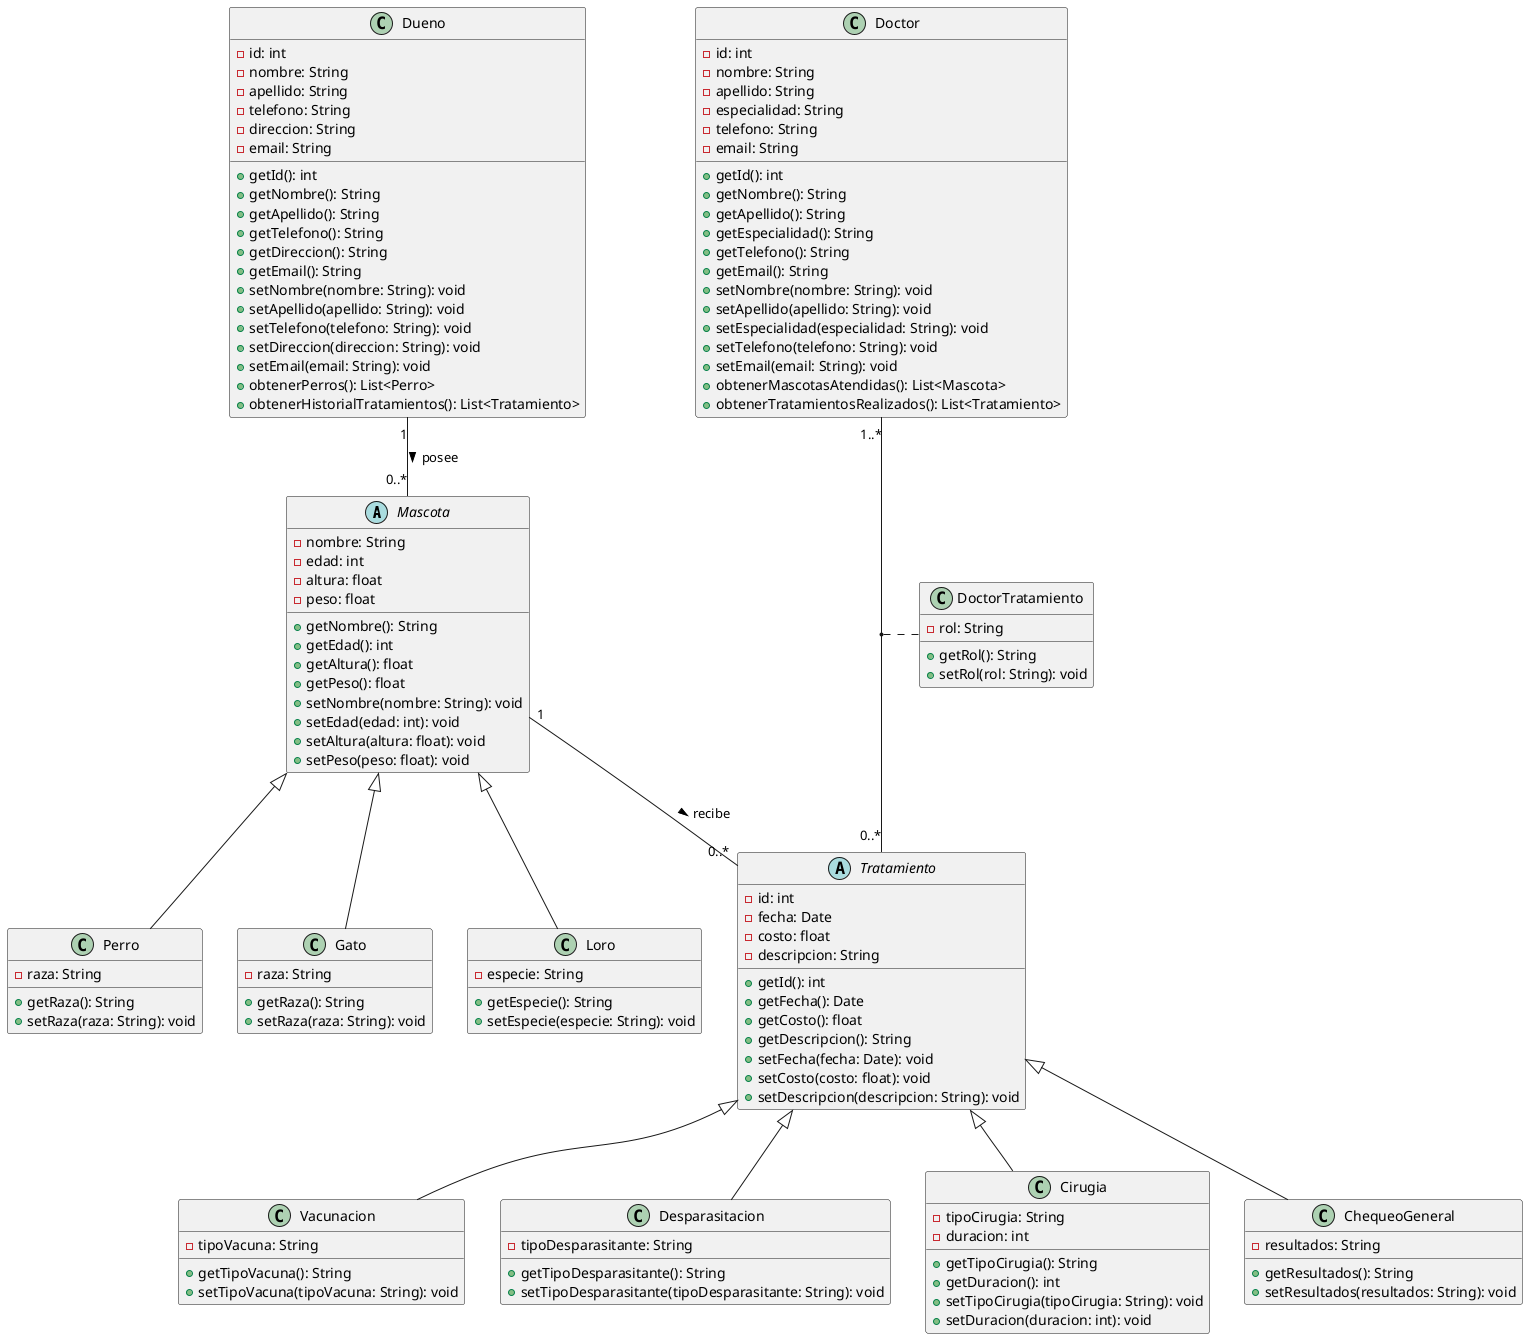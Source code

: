 
@startuml Pet Health System

' Definición de clases principales
abstract class Mascota {
  -nombre: String
  -edad: int
  -altura: float
  -peso: float
  +getNombre(): String
  +getEdad(): int
  +getAltura(): float
  +getPeso(): float
  +setNombre(nombre: String): void
  +setEdad(edad: int): void
  +setAltura(altura: float): void
  +setPeso(peso: float): void
}

class Perro {
  -raza: String
  +getRaza(): String
  +setRaza(raza: String): void
}

class Gato {
  -raza: String
  +getRaza(): String
  +setRaza(raza: String): void
}

class Loro {
  -especie: String
  +getEspecie(): String
  +setEspecie(especie: String): void
}

class Dueno {
  -id: int
  -nombre: String
  -apellido: String
  -telefono: String
  -direccion: String
  -email: String
  +getId(): int
  +getNombre(): String
  +getApellido(): String
  +getTelefono(): String
  +getDireccion(): String
  +getEmail(): String
  +setNombre(nombre: String): void
  +setApellido(apellido: String): void
  +setTelefono(telefono: String): void
  +setDireccion(direccion: String): void
  +setEmail(email: String): void
  +obtenerPerros(): List<Perro>
  +obtenerHistorialTratamientos(): List<Tratamiento>
}

class Doctor {
  -id: int
  -nombre: String
  -apellido: String
  -especialidad: String
  -telefono: String
  -email: String
  +getId(): int
  +getNombre(): String
  +getApellido(): String
  +getEspecialidad(): String
  +getTelefono(): String
  +getEmail(): String
  +setNombre(nombre: String): void
  +setApellido(apellido: String): void
  +setEspecialidad(especialidad: String): void
  +setTelefono(telefono: String): void
  +setEmail(email: String): void
  +obtenerMascotasAtendidas(): List<Mascota>
  +obtenerTratamientosRealizados(): List<Tratamiento>
}

abstract class Tratamiento {
  -id: int
  -fecha: Date
  -costo: float
  -descripcion: String
  +getId(): int
  +getFecha(): Date
  +getCosto(): float
  +getDescripcion(): String
  +setFecha(fecha: Date): void
  +setCosto(costo: float): void
  +setDescripcion(descripcion: String): void
}

class Vacunacion {
  -tipoVacuna: String
  +getTipoVacuna(): String
  +setTipoVacuna(tipoVacuna: String): void
}

class Desparasitacion {
  -tipoDesparasitante: String
  +getTipoDesparasitante(): String
  +setTipoDesparasitante(tipoDesparasitante: String): void
}

class Cirugia {
  -tipoCirugia: String
  -duracion: int
  +getTipoCirugia(): String
  +getDuracion(): int
  +setTipoCirugia(tipoCirugia: String): void
  +setDuracion(duracion: int): void
}

class ChequeoGeneral {
  -resultados: String
  +getResultados(): String
  +setResultados(resultados: String): void
}

class DoctorTratamiento {
  -rol: String
  +getRol(): String
  +setRol(rol: String): void
}

' Relaciones entre clases
Mascota <|-- Perro
Mascota <|-- Gato
Mascota <|-- Loro

Dueno "1" -- "0..*" Mascota : posee >

Tratamiento <|-- Vacunacion
Tratamiento <|-- Desparasitacion
Tratamiento <|-- Cirugia
Tratamiento <|-- ChequeoGeneral

Mascota "1" -- "0..*" Tratamiento : recibe >

Doctor "1..*" -- "0..*" Tratamiento
(Doctor, Tratamiento) .. DoctorTratamiento

@enduml

